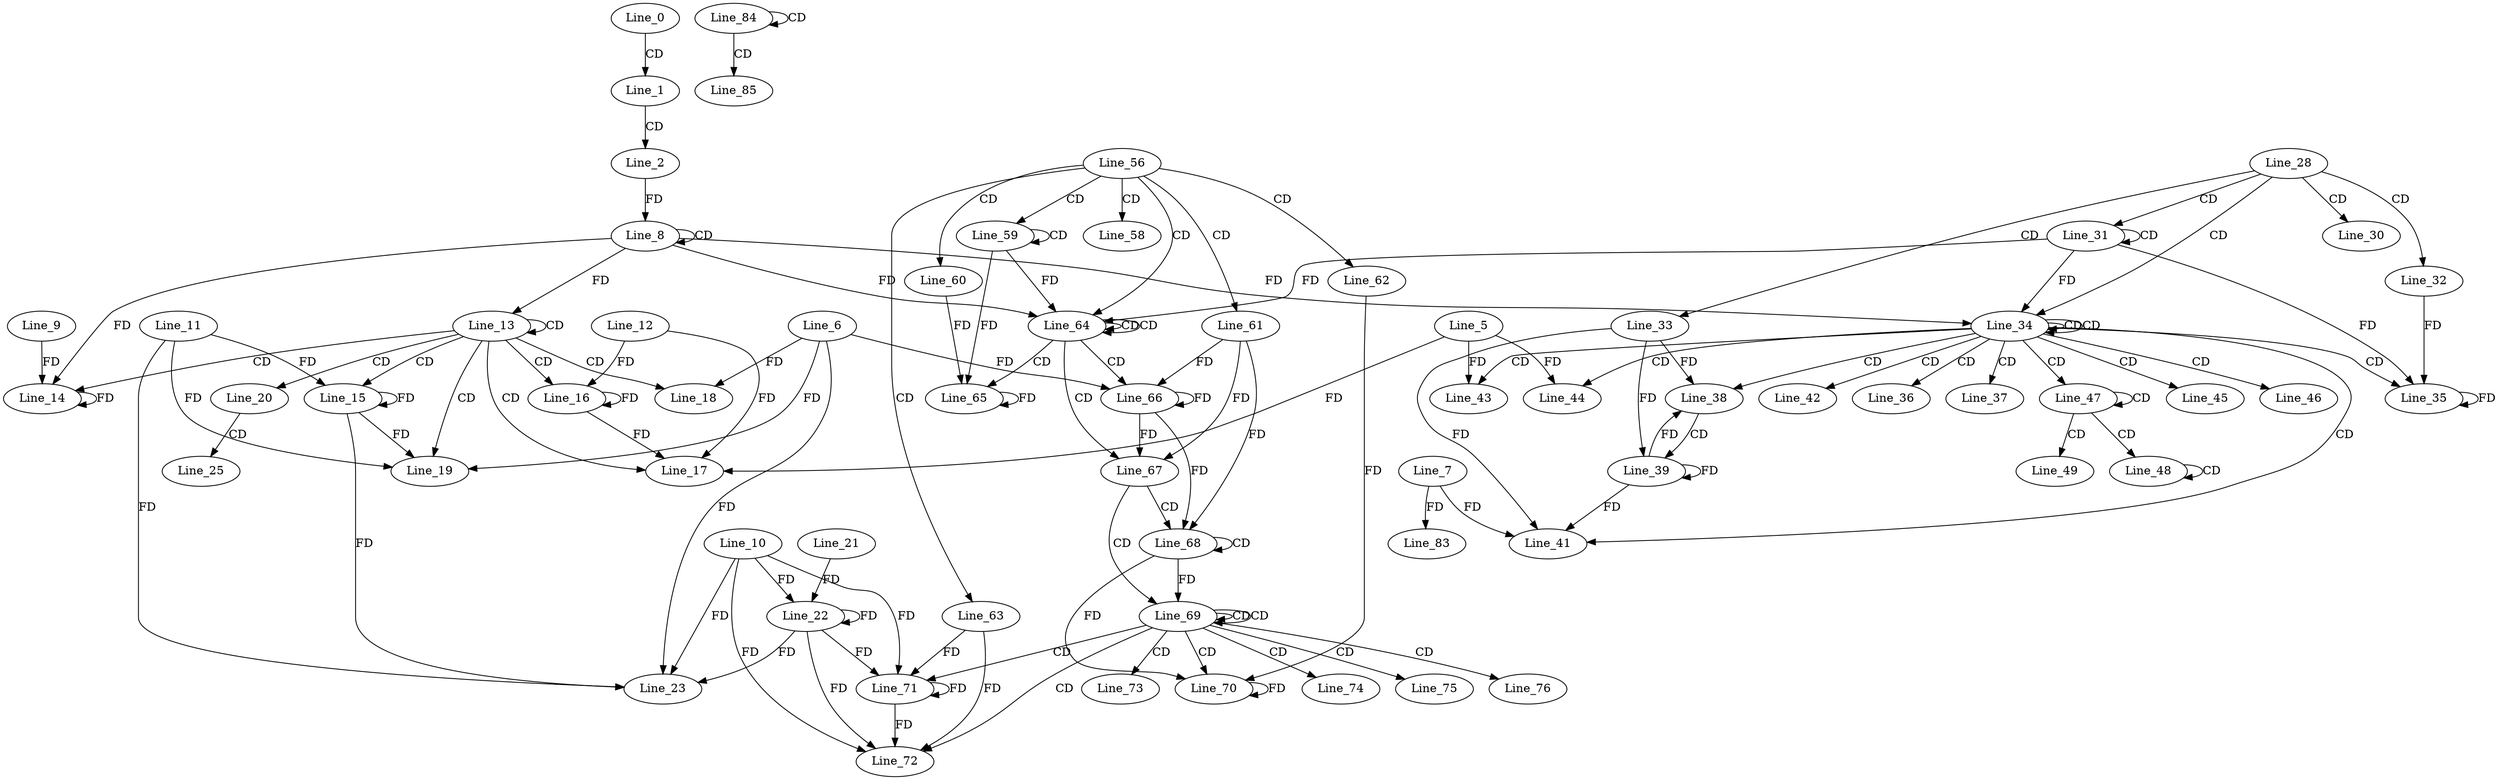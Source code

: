 digraph G {
  Line_0;
  Line_1;
  Line_2;
  Line_8;
  Line_8;
  Line_13;
  Line_13;
  Line_14;
  Line_9;
  Line_14;
  Line_15;
  Line_11;
  Line_15;
  Line_16;
  Line_12;
  Line_16;
  Line_17;
  Line_5;
  Line_17;
  Line_17;
  Line_18;
  Line_6;
  Line_19;
  Line_19;
  Line_19;
  Line_20;
  Line_22;
  Line_10;
  Line_22;
  Line_21;
  Line_23;
  Line_23;
  Line_23;
  Line_25;
  Line_28;
  Line_30;
  Line_31;
  Line_31;
  Line_32;
  Line_33;
  Line_34;
  Line_34;
  Line_35;
  Line_35;
  Line_36;
  Line_37;
  Line_38;
  Line_38;
  Line_39;
  Line_41;
  Line_7;
  Line_41;
  Line_42;
  Line_43;
  Line_43;
  Line_44;
  Line_44;
  Line_45;
  Line_46;
  Line_47;
  Line_47;
  Line_48;
  Line_48;
  Line_49;
  Line_56;
  Line_58;
  Line_59;
  Line_59;
  Line_60;
  Line_61;
  Line_62;
  Line_63;
  Line_64;
  Line_64;
  Line_65;
  Line_65;
  Line_66;
  Line_66;
  Line_67;
  Line_68;
  Line_68;
  Line_69;
  Line_69;
  Line_70;
  Line_70;
  Line_71;
  Line_72;
  Line_72;
  Line_73;
  Line_74;
  Line_75;
  Line_76;
  Line_83;
  Line_84;
  Line_84;
  Line_85;
  Line_0 -> Line_1 [ label="CD" ];
  Line_1 -> Line_2 [ label="CD" ];
  Line_8 -> Line_8 [ label="CD" ];
  Line_2 -> Line_8 [ label="FD" ];
  Line_13 -> Line_13 [ label="CD" ];
  Line_8 -> Line_13 [ label="FD" ];
  Line_13 -> Line_14 [ label="CD" ];
  Line_14 -> Line_14 [ label="FD" ];
  Line_9 -> Line_14 [ label="FD" ];
  Line_8 -> Line_14 [ label="FD" ];
  Line_13 -> Line_15 [ label="CD" ];
  Line_15 -> Line_15 [ label="FD" ];
  Line_11 -> Line_15 [ label="FD" ];
  Line_13 -> Line_16 [ label="CD" ];
  Line_16 -> Line_16 [ label="FD" ];
  Line_12 -> Line_16 [ label="FD" ];
  Line_13 -> Line_17 [ label="CD" ];
  Line_5 -> Line_17 [ label="FD" ];
  Line_16 -> Line_17 [ label="FD" ];
  Line_12 -> Line_17 [ label="FD" ];
  Line_13 -> Line_18 [ label="CD" ];
  Line_6 -> Line_18 [ label="FD" ];
  Line_13 -> Line_19 [ label="CD" ];
  Line_6 -> Line_19 [ label="FD" ];
  Line_15 -> Line_19 [ label="FD" ];
  Line_11 -> Line_19 [ label="FD" ];
  Line_13 -> Line_20 [ label="CD" ];
  Line_22 -> Line_22 [ label="FD" ];
  Line_10 -> Line_22 [ label="FD" ];
  Line_21 -> Line_22 [ label="FD" ];
  Line_6 -> Line_23 [ label="FD" ];
  Line_15 -> Line_23 [ label="FD" ];
  Line_11 -> Line_23 [ label="FD" ];
  Line_22 -> Line_23 [ label="FD" ];
  Line_10 -> Line_23 [ label="FD" ];
  Line_20 -> Line_25 [ label="CD" ];
  Line_28 -> Line_30 [ label="CD" ];
  Line_28 -> Line_31 [ label="CD" ];
  Line_31 -> Line_31 [ label="CD" ];
  Line_28 -> Line_32 [ label="CD" ];
  Line_28 -> Line_33 [ label="CD" ];
  Line_28 -> Line_34 [ label="CD" ];
  Line_34 -> Line_34 [ label="CD" ];
  Line_34 -> Line_34 [ label="CD" ];
  Line_31 -> Line_34 [ label="FD" ];
  Line_8 -> Line_34 [ label="FD" ];
  Line_34 -> Line_35 [ label="CD" ];
  Line_35 -> Line_35 [ label="FD" ];
  Line_32 -> Line_35 [ label="FD" ];
  Line_31 -> Line_35 [ label="FD" ];
  Line_34 -> Line_36 [ label="CD" ];
  Line_34 -> Line_37 [ label="CD" ];
  Line_34 -> Line_38 [ label="CD" ];
  Line_33 -> Line_38 [ label="FD" ];
  Line_38 -> Line_39 [ label="CD" ];
  Line_39 -> Line_39 [ label="FD" ];
  Line_33 -> Line_39 [ label="FD" ];
  Line_34 -> Line_41 [ label="CD" ];
  Line_7 -> Line_41 [ label="FD" ];
  Line_39 -> Line_41 [ label="FD" ];
  Line_33 -> Line_41 [ label="FD" ];
  Line_34 -> Line_42 [ label="CD" ];
  Line_34 -> Line_43 [ label="CD" ];
  Line_5 -> Line_43 [ label="FD" ];
  Line_34 -> Line_44 [ label="CD" ];
  Line_5 -> Line_44 [ label="FD" ];
  Line_34 -> Line_45 [ label="CD" ];
  Line_34 -> Line_46 [ label="CD" ];
  Line_34 -> Line_47 [ label="CD" ];
  Line_47 -> Line_47 [ label="CD" ];
  Line_47 -> Line_48 [ label="CD" ];
  Line_48 -> Line_48 [ label="CD" ];
  Line_47 -> Line_49 [ label="CD" ];
  Line_56 -> Line_58 [ label="CD" ];
  Line_56 -> Line_59 [ label="CD" ];
  Line_59 -> Line_59 [ label="CD" ];
  Line_56 -> Line_60 [ label="CD" ];
  Line_56 -> Line_61 [ label="CD" ];
  Line_56 -> Line_62 [ label="CD" ];
  Line_56 -> Line_63 [ label="CD" ];
  Line_56 -> Line_64 [ label="CD" ];
  Line_64 -> Line_64 [ label="CD" ];
  Line_64 -> Line_64 [ label="CD" ];
  Line_59 -> Line_64 [ label="FD" ];
  Line_31 -> Line_64 [ label="FD" ];
  Line_8 -> Line_64 [ label="FD" ];
  Line_64 -> Line_65 [ label="CD" ];
  Line_65 -> Line_65 [ label="FD" ];
  Line_60 -> Line_65 [ label="FD" ];
  Line_59 -> Line_65 [ label="FD" ];
  Line_64 -> Line_66 [ label="CD" ];
  Line_66 -> Line_66 [ label="FD" ];
  Line_61 -> Line_66 [ label="FD" ];
  Line_6 -> Line_66 [ label="FD" ];
  Line_64 -> Line_67 [ label="CD" ];
  Line_66 -> Line_67 [ label="FD" ];
  Line_61 -> Line_67 [ label="FD" ];
  Line_67 -> Line_68 [ label="CD" ];
  Line_68 -> Line_68 [ label="CD" ];
  Line_66 -> Line_68 [ label="FD" ];
  Line_61 -> Line_68 [ label="FD" ];
  Line_67 -> Line_69 [ label="CD" ];
  Line_69 -> Line_69 [ label="CD" ];
  Line_69 -> Line_69 [ label="CD" ];
  Line_68 -> Line_69 [ label="FD" ];
  Line_69 -> Line_70 [ label="CD" ];
  Line_70 -> Line_70 [ label="FD" ];
  Line_62 -> Line_70 [ label="FD" ];
  Line_68 -> Line_70 [ label="FD" ];
  Line_69 -> Line_71 [ label="CD" ];
  Line_71 -> Line_71 [ label="FD" ];
  Line_63 -> Line_71 [ label="FD" ];
  Line_22 -> Line_71 [ label="FD" ];
  Line_10 -> Line_71 [ label="FD" ];
  Line_69 -> Line_72 [ label="CD" ];
  Line_71 -> Line_72 [ label="FD" ];
  Line_63 -> Line_72 [ label="FD" ];
  Line_22 -> Line_72 [ label="FD" ];
  Line_10 -> Line_72 [ label="FD" ];
  Line_69 -> Line_73 [ label="CD" ];
  Line_69 -> Line_74 [ label="CD" ];
  Line_69 -> Line_75 [ label="CD" ];
  Line_69 -> Line_76 [ label="CD" ];
  Line_7 -> Line_83 [ label="FD" ];
  Line_84 -> Line_84 [ label="CD" ];
  Line_84 -> Line_85 [ label="CD" ];
  Line_39 -> Line_38 [ label="FD" ];
}
